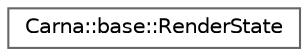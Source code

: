 digraph "Graphical Class Hierarchy"
{
 // LATEX_PDF_SIZE
  bgcolor="transparent";
  edge [fontname=Helvetica,fontsize=10,labelfontname=Helvetica,labelfontsize=10];
  node [fontname=Helvetica,fontsize=10,shape=box,height=0.2,width=0.4];
  rankdir="LR";
  Node0 [id="Node000000",label="Carna::base::RenderState",height=0.2,width=0.4,color="grey40", fillcolor="white", style="filled",URL="$classCarna_1_1base_1_1RenderState.html",tooltip="Manages the OpenGL render state."];
}

